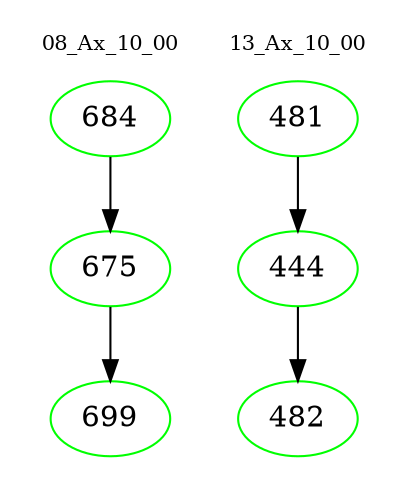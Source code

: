 digraph{
subgraph cluster_0 {
color = white
label = "08_Ax_10_00";
fontsize=10;
T0_684 [label="684", color="green"]
T0_684 -> T0_675 [color="black"]
T0_675 [label="675", color="green"]
T0_675 -> T0_699 [color="black"]
T0_699 [label="699", color="green"]
}
subgraph cluster_1 {
color = white
label = "13_Ax_10_00";
fontsize=10;
T1_481 [label="481", color="green"]
T1_481 -> T1_444 [color="black"]
T1_444 [label="444", color="green"]
T1_444 -> T1_482 [color="black"]
T1_482 [label="482", color="green"]
}
}

